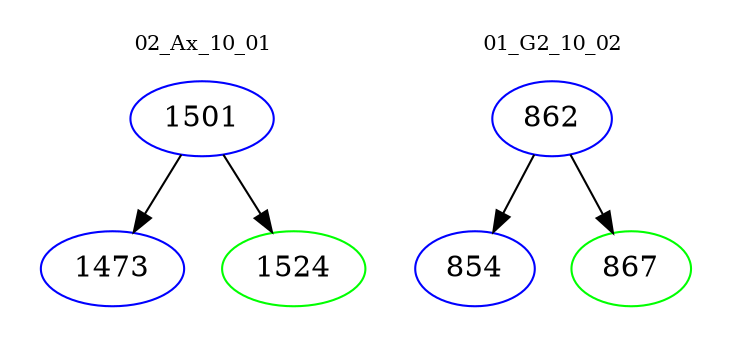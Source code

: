 digraph{
subgraph cluster_0 {
color = white
label = "02_Ax_10_01";
fontsize=10;
T0_1501 [label="1501", color="blue"]
T0_1501 -> T0_1473 [color="black"]
T0_1473 [label="1473", color="blue"]
T0_1501 -> T0_1524 [color="black"]
T0_1524 [label="1524", color="green"]
}
subgraph cluster_1 {
color = white
label = "01_G2_10_02";
fontsize=10;
T1_862 [label="862", color="blue"]
T1_862 -> T1_854 [color="black"]
T1_854 [label="854", color="blue"]
T1_862 -> T1_867 [color="black"]
T1_867 [label="867", color="green"]
}
}

